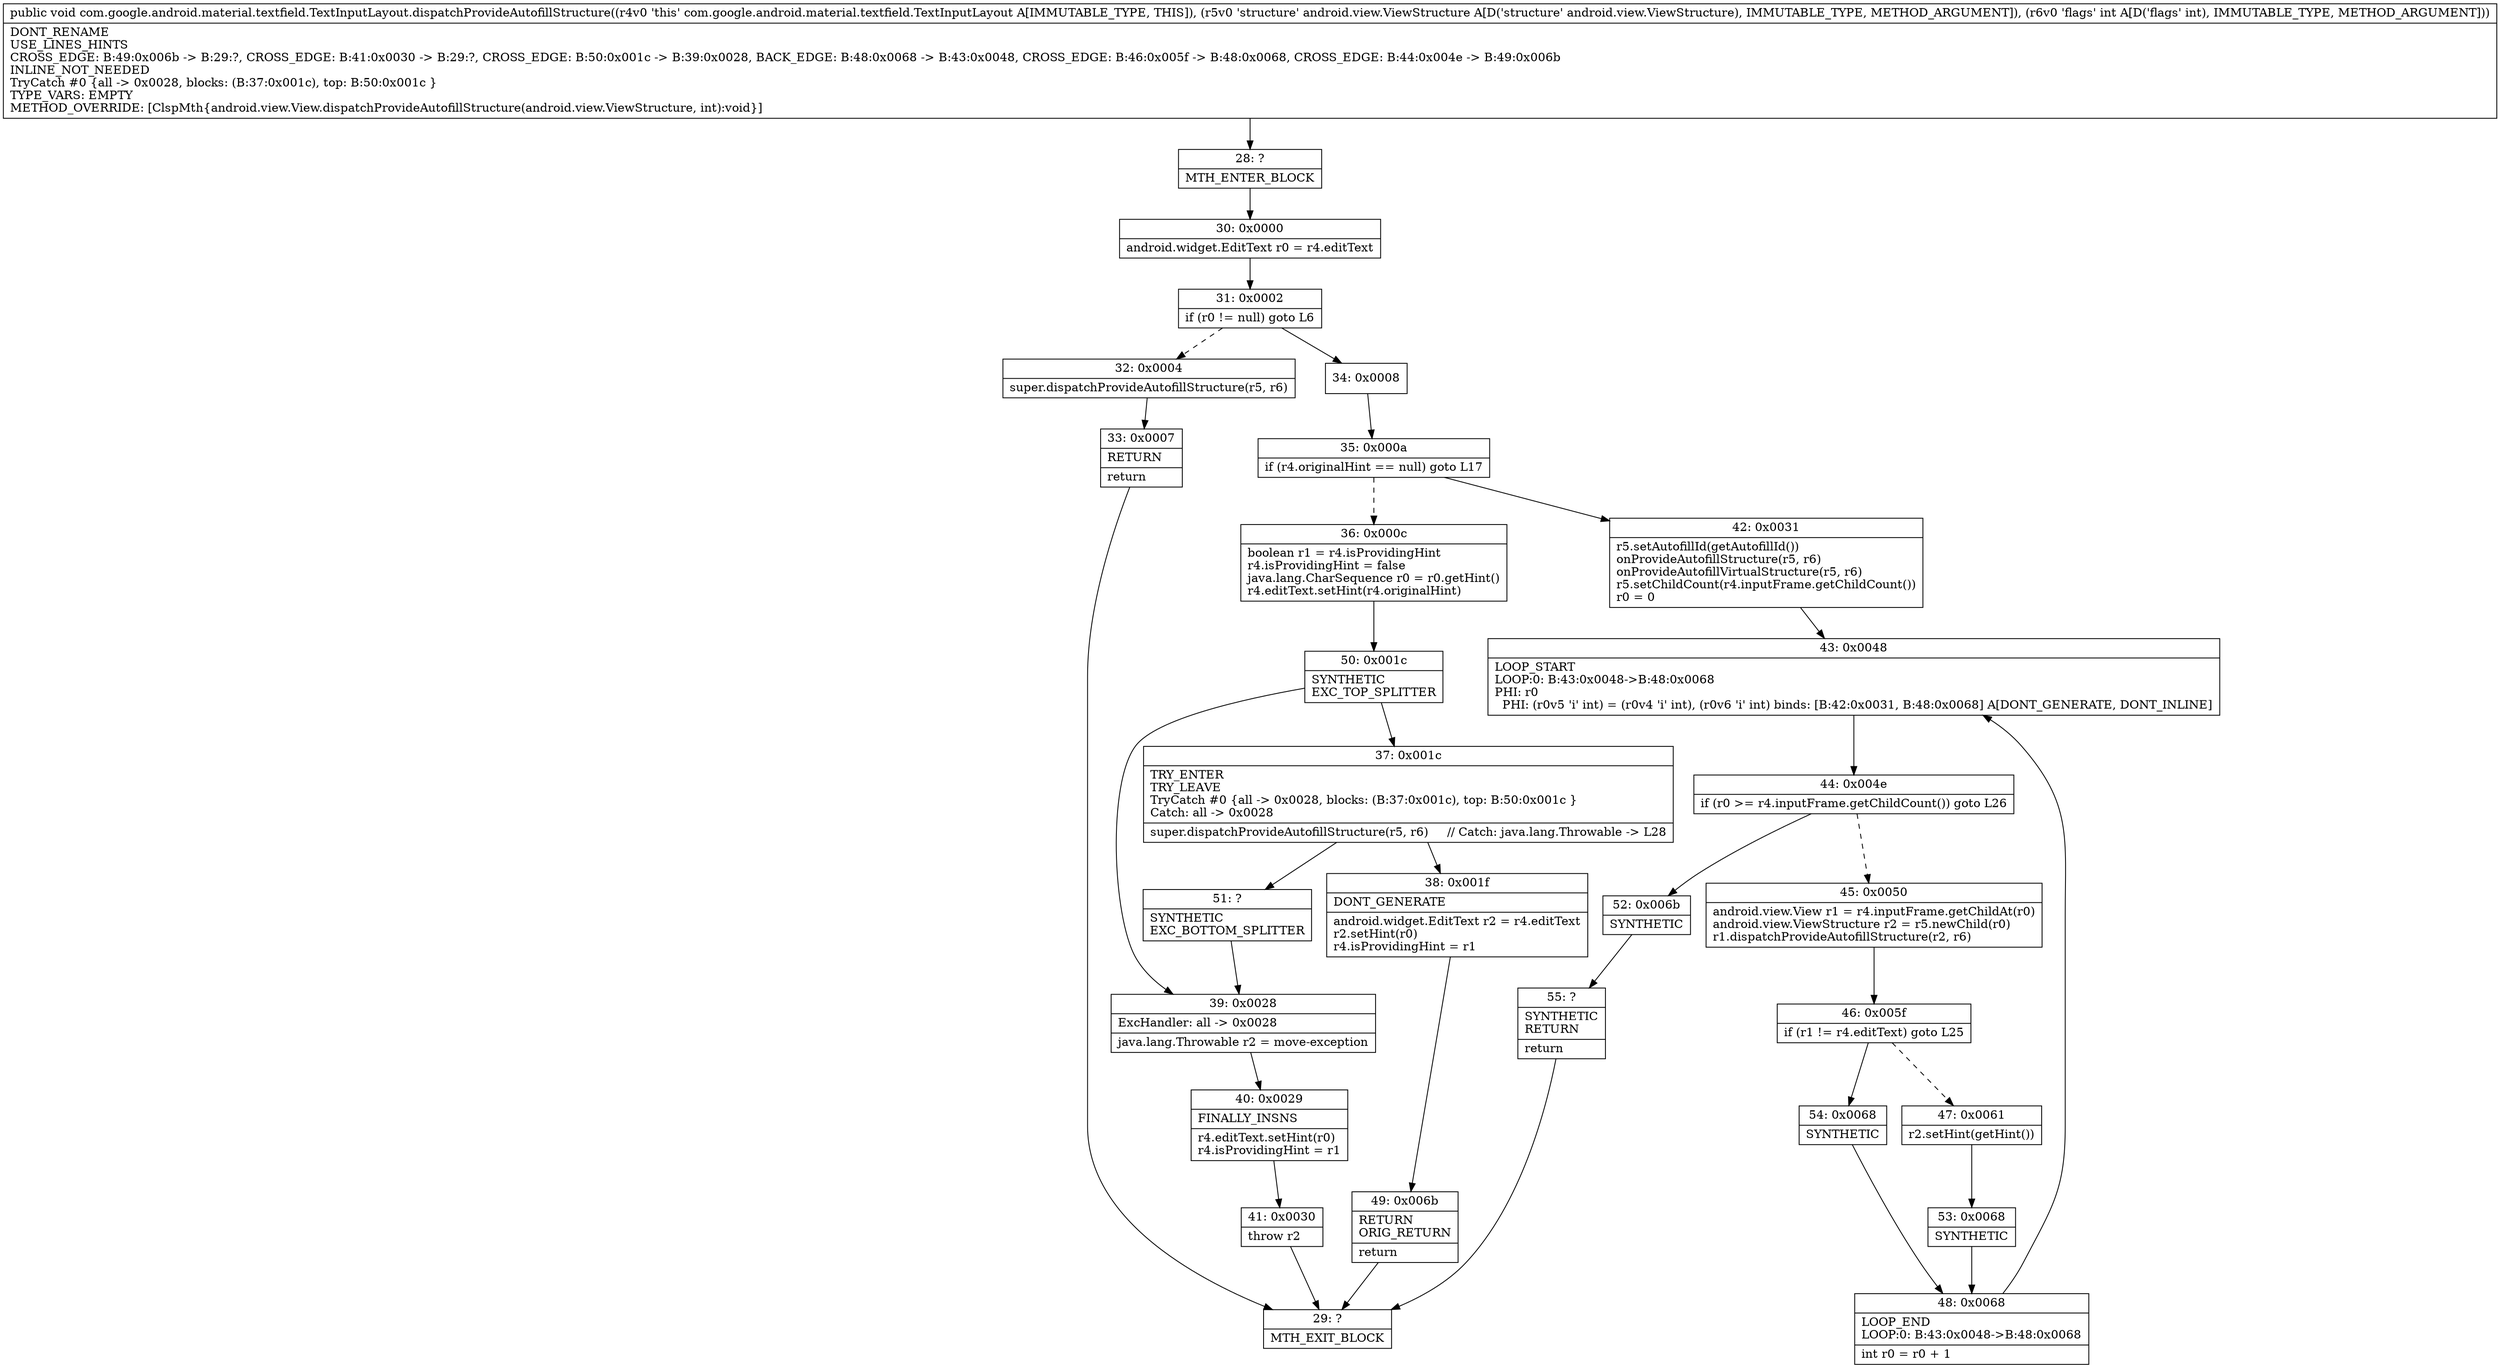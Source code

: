 digraph "CFG forcom.google.android.material.textfield.TextInputLayout.dispatchProvideAutofillStructure(Landroid\/view\/ViewStructure;I)V" {
Node_28 [shape=record,label="{28\:\ ?|MTH_ENTER_BLOCK\l}"];
Node_30 [shape=record,label="{30\:\ 0x0000|android.widget.EditText r0 = r4.editText\l}"];
Node_31 [shape=record,label="{31\:\ 0x0002|if (r0 != null) goto L6\l}"];
Node_32 [shape=record,label="{32\:\ 0x0004|super.dispatchProvideAutofillStructure(r5, r6)\l}"];
Node_33 [shape=record,label="{33\:\ 0x0007|RETURN\l|return\l}"];
Node_29 [shape=record,label="{29\:\ ?|MTH_EXIT_BLOCK\l}"];
Node_34 [shape=record,label="{34\:\ 0x0008}"];
Node_35 [shape=record,label="{35\:\ 0x000a|if (r4.originalHint == null) goto L17\l}"];
Node_36 [shape=record,label="{36\:\ 0x000c|boolean r1 = r4.isProvidingHint\lr4.isProvidingHint = false\ljava.lang.CharSequence r0 = r0.getHint()\lr4.editText.setHint(r4.originalHint)\l}"];
Node_50 [shape=record,label="{50\:\ 0x001c|SYNTHETIC\lEXC_TOP_SPLITTER\l}"];
Node_37 [shape=record,label="{37\:\ 0x001c|TRY_ENTER\lTRY_LEAVE\lTryCatch #0 \{all \-\> 0x0028, blocks: (B:37:0x001c), top: B:50:0x001c \}\lCatch: all \-\> 0x0028\l|super.dispatchProvideAutofillStructure(r5, r6)     \/\/ Catch: java.lang.Throwable \-\> L28\l}"];
Node_38 [shape=record,label="{38\:\ 0x001f|DONT_GENERATE\l|android.widget.EditText r2 = r4.editText\lr2.setHint(r0)\lr4.isProvidingHint = r1\l}"];
Node_49 [shape=record,label="{49\:\ 0x006b|RETURN\lORIG_RETURN\l|return\l}"];
Node_51 [shape=record,label="{51\:\ ?|SYNTHETIC\lEXC_BOTTOM_SPLITTER\l}"];
Node_39 [shape=record,label="{39\:\ 0x0028|ExcHandler: all \-\> 0x0028\l|java.lang.Throwable r2 = move\-exception\l}"];
Node_40 [shape=record,label="{40\:\ 0x0029|FINALLY_INSNS\l|r4.editText.setHint(r0)\lr4.isProvidingHint = r1\l}"];
Node_41 [shape=record,label="{41\:\ 0x0030|throw r2\l}"];
Node_42 [shape=record,label="{42\:\ 0x0031|r5.setAutofillId(getAutofillId())\lonProvideAutofillStructure(r5, r6)\lonProvideAutofillVirtualStructure(r5, r6)\lr5.setChildCount(r4.inputFrame.getChildCount())\lr0 = 0\l}"];
Node_43 [shape=record,label="{43\:\ 0x0048|LOOP_START\lLOOP:0: B:43:0x0048\-\>B:48:0x0068\lPHI: r0 \l  PHI: (r0v5 'i' int) = (r0v4 'i' int), (r0v6 'i' int) binds: [B:42:0x0031, B:48:0x0068] A[DONT_GENERATE, DONT_INLINE]\l}"];
Node_44 [shape=record,label="{44\:\ 0x004e|if (r0 \>= r4.inputFrame.getChildCount()) goto L26\l}"];
Node_45 [shape=record,label="{45\:\ 0x0050|android.view.View r1 = r4.inputFrame.getChildAt(r0)\landroid.view.ViewStructure r2 = r5.newChild(r0)\lr1.dispatchProvideAutofillStructure(r2, r6)\l}"];
Node_46 [shape=record,label="{46\:\ 0x005f|if (r1 != r4.editText) goto L25\l}"];
Node_47 [shape=record,label="{47\:\ 0x0061|r2.setHint(getHint())\l}"];
Node_53 [shape=record,label="{53\:\ 0x0068|SYNTHETIC\l}"];
Node_48 [shape=record,label="{48\:\ 0x0068|LOOP_END\lLOOP:0: B:43:0x0048\-\>B:48:0x0068\l|int r0 = r0 + 1\l}"];
Node_54 [shape=record,label="{54\:\ 0x0068|SYNTHETIC\l}"];
Node_52 [shape=record,label="{52\:\ 0x006b|SYNTHETIC\l}"];
Node_55 [shape=record,label="{55\:\ ?|SYNTHETIC\lRETURN\l|return\l}"];
MethodNode[shape=record,label="{public void com.google.android.material.textfield.TextInputLayout.dispatchProvideAutofillStructure((r4v0 'this' com.google.android.material.textfield.TextInputLayout A[IMMUTABLE_TYPE, THIS]), (r5v0 'structure' android.view.ViewStructure A[D('structure' android.view.ViewStructure), IMMUTABLE_TYPE, METHOD_ARGUMENT]), (r6v0 'flags' int A[D('flags' int), IMMUTABLE_TYPE, METHOD_ARGUMENT]))  | DONT_RENAME\lUSE_LINES_HINTS\lCROSS_EDGE: B:49:0x006b \-\> B:29:?, CROSS_EDGE: B:41:0x0030 \-\> B:29:?, CROSS_EDGE: B:50:0x001c \-\> B:39:0x0028, BACK_EDGE: B:48:0x0068 \-\> B:43:0x0048, CROSS_EDGE: B:46:0x005f \-\> B:48:0x0068, CROSS_EDGE: B:44:0x004e \-\> B:49:0x006b\lINLINE_NOT_NEEDED\lTryCatch #0 \{all \-\> 0x0028, blocks: (B:37:0x001c), top: B:50:0x001c \}\lTYPE_VARS: EMPTY\lMETHOD_OVERRIDE: [ClspMth\{android.view.View.dispatchProvideAutofillStructure(android.view.ViewStructure, int):void\}]\l}"];
MethodNode -> Node_28;Node_28 -> Node_30;
Node_30 -> Node_31;
Node_31 -> Node_32[style=dashed];
Node_31 -> Node_34;
Node_32 -> Node_33;
Node_33 -> Node_29;
Node_34 -> Node_35;
Node_35 -> Node_36[style=dashed];
Node_35 -> Node_42;
Node_36 -> Node_50;
Node_50 -> Node_37;
Node_50 -> Node_39;
Node_37 -> Node_38;
Node_37 -> Node_51;
Node_38 -> Node_49;
Node_49 -> Node_29;
Node_51 -> Node_39;
Node_39 -> Node_40;
Node_40 -> Node_41;
Node_41 -> Node_29;
Node_42 -> Node_43;
Node_43 -> Node_44;
Node_44 -> Node_45[style=dashed];
Node_44 -> Node_52;
Node_45 -> Node_46;
Node_46 -> Node_47[style=dashed];
Node_46 -> Node_54;
Node_47 -> Node_53;
Node_53 -> Node_48;
Node_48 -> Node_43;
Node_54 -> Node_48;
Node_52 -> Node_55;
Node_55 -> Node_29;
}

